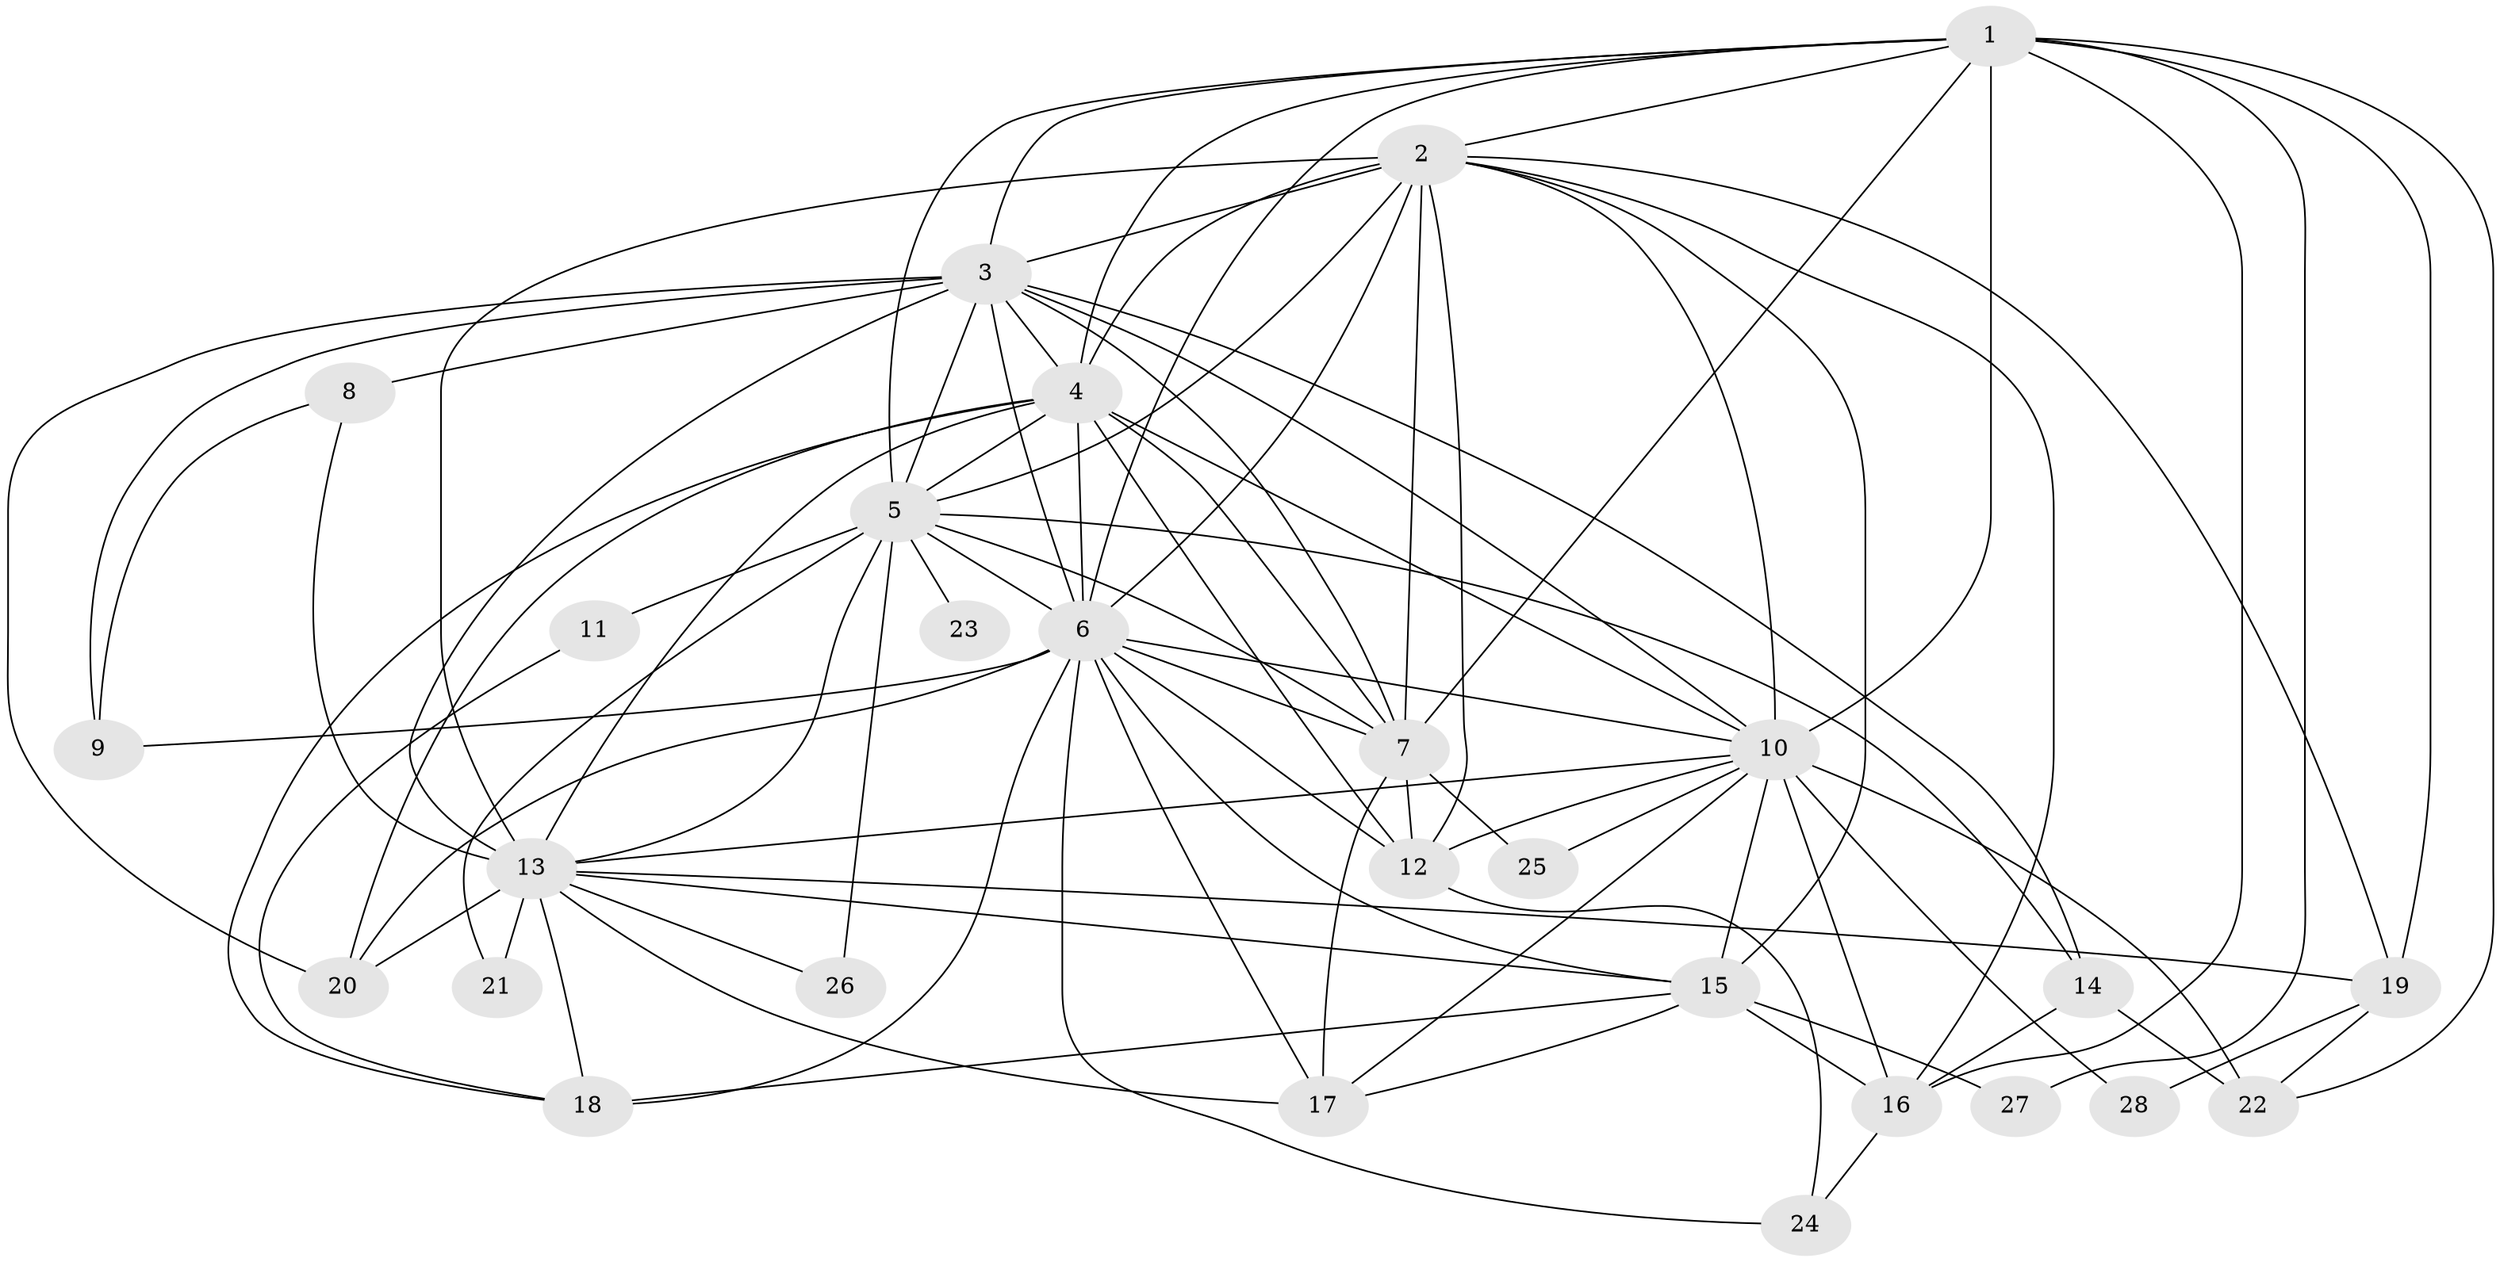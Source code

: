 // original degree distribution, {28: 0.010869565217391304, 25: 0.021739130434782608, 12: 0.010869565217391304, 22: 0.010869565217391304, 17: 0.010869565217391304, 19: 0.010869565217391304, 24: 0.010869565217391304, 13: 0.010869565217391304, 14: 0.010869565217391304, 2: 0.532608695652174, 4: 0.09782608695652174, 3: 0.1956521739130435, 5: 0.05434782608695652, 6: 0.010869565217391304}
// Generated by graph-tools (version 1.1) at 2025/49/03/04/25 22:49:46]
// undirected, 28 vertices, 88 edges
graph export_dot {
  node [color=gray90,style=filled];
  1;
  2;
  3;
  4;
  5;
  6;
  7;
  8;
  9;
  10;
  11;
  12;
  13;
  14;
  15;
  16;
  17;
  18;
  19;
  20;
  21;
  22;
  23;
  24;
  25;
  26;
  27;
  28;
  1 -- 2 [weight=4.0];
  1 -- 3 [weight=2.0];
  1 -- 4 [weight=4.0];
  1 -- 5 [weight=2.0];
  1 -- 6 [weight=2.0];
  1 -- 7 [weight=2.0];
  1 -- 10 [weight=16.0];
  1 -- 16 [weight=1.0];
  1 -- 19 [weight=1.0];
  1 -- 22 [weight=1.0];
  1 -- 27 [weight=1.0];
  2 -- 3 [weight=2.0];
  2 -- 4 [weight=4.0];
  2 -- 5 [weight=2.0];
  2 -- 6 [weight=3.0];
  2 -- 7 [weight=3.0];
  2 -- 10 [weight=1.0];
  2 -- 12 [weight=1.0];
  2 -- 13 [weight=14.0];
  2 -- 15 [weight=7.0];
  2 -- 16 [weight=1.0];
  2 -- 19 [weight=2.0];
  3 -- 4 [weight=2.0];
  3 -- 5 [weight=1.0];
  3 -- 6 [weight=2.0];
  3 -- 7 [weight=2.0];
  3 -- 8 [weight=3.0];
  3 -- 9 [weight=1.0];
  3 -- 10 [weight=1.0];
  3 -- 13 [weight=2.0];
  3 -- 14 [weight=1.0];
  3 -- 20 [weight=1.0];
  4 -- 5 [weight=3.0];
  4 -- 6 [weight=2.0];
  4 -- 7 [weight=3.0];
  4 -- 10 [weight=2.0];
  4 -- 12 [weight=1.0];
  4 -- 13 [weight=1.0];
  4 -- 18 [weight=1.0];
  4 -- 20 [weight=3.0];
  5 -- 6 [weight=1.0];
  5 -- 7 [weight=1.0];
  5 -- 11 [weight=1.0];
  5 -- 13 [weight=2.0];
  5 -- 14 [weight=1.0];
  5 -- 21 [weight=1.0];
  5 -- 23 [weight=1.0];
  5 -- 26 [weight=1.0];
  6 -- 7 [weight=1.0];
  6 -- 9 [weight=3.0];
  6 -- 10 [weight=4.0];
  6 -- 12 [weight=1.0];
  6 -- 15 [weight=1.0];
  6 -- 17 [weight=1.0];
  6 -- 18 [weight=1.0];
  6 -- 20 [weight=1.0];
  6 -- 24 [weight=1.0];
  7 -- 12 [weight=1.0];
  7 -- 17 [weight=1.0];
  7 -- 25 [weight=1.0];
  8 -- 9 [weight=1.0];
  8 -- 13 [weight=1.0];
  10 -- 12 [weight=1.0];
  10 -- 13 [weight=1.0];
  10 -- 15 [weight=4.0];
  10 -- 16 [weight=1.0];
  10 -- 17 [weight=1.0];
  10 -- 22 [weight=1.0];
  10 -- 25 [weight=1.0];
  10 -- 28 [weight=1.0];
  11 -- 18 [weight=1.0];
  12 -- 24 [weight=1.0];
  13 -- 15 [weight=2.0];
  13 -- 17 [weight=2.0];
  13 -- 18 [weight=1.0];
  13 -- 19 [weight=1.0];
  13 -- 20 [weight=1.0];
  13 -- 21 [weight=2.0];
  13 -- 26 [weight=1.0];
  14 -- 16 [weight=1.0];
  14 -- 22 [weight=2.0];
  15 -- 16 [weight=1.0];
  15 -- 17 [weight=2.0];
  15 -- 18 [weight=1.0];
  15 -- 27 [weight=1.0];
  16 -- 24 [weight=1.0];
  19 -- 22 [weight=1.0];
  19 -- 28 [weight=1.0];
}
